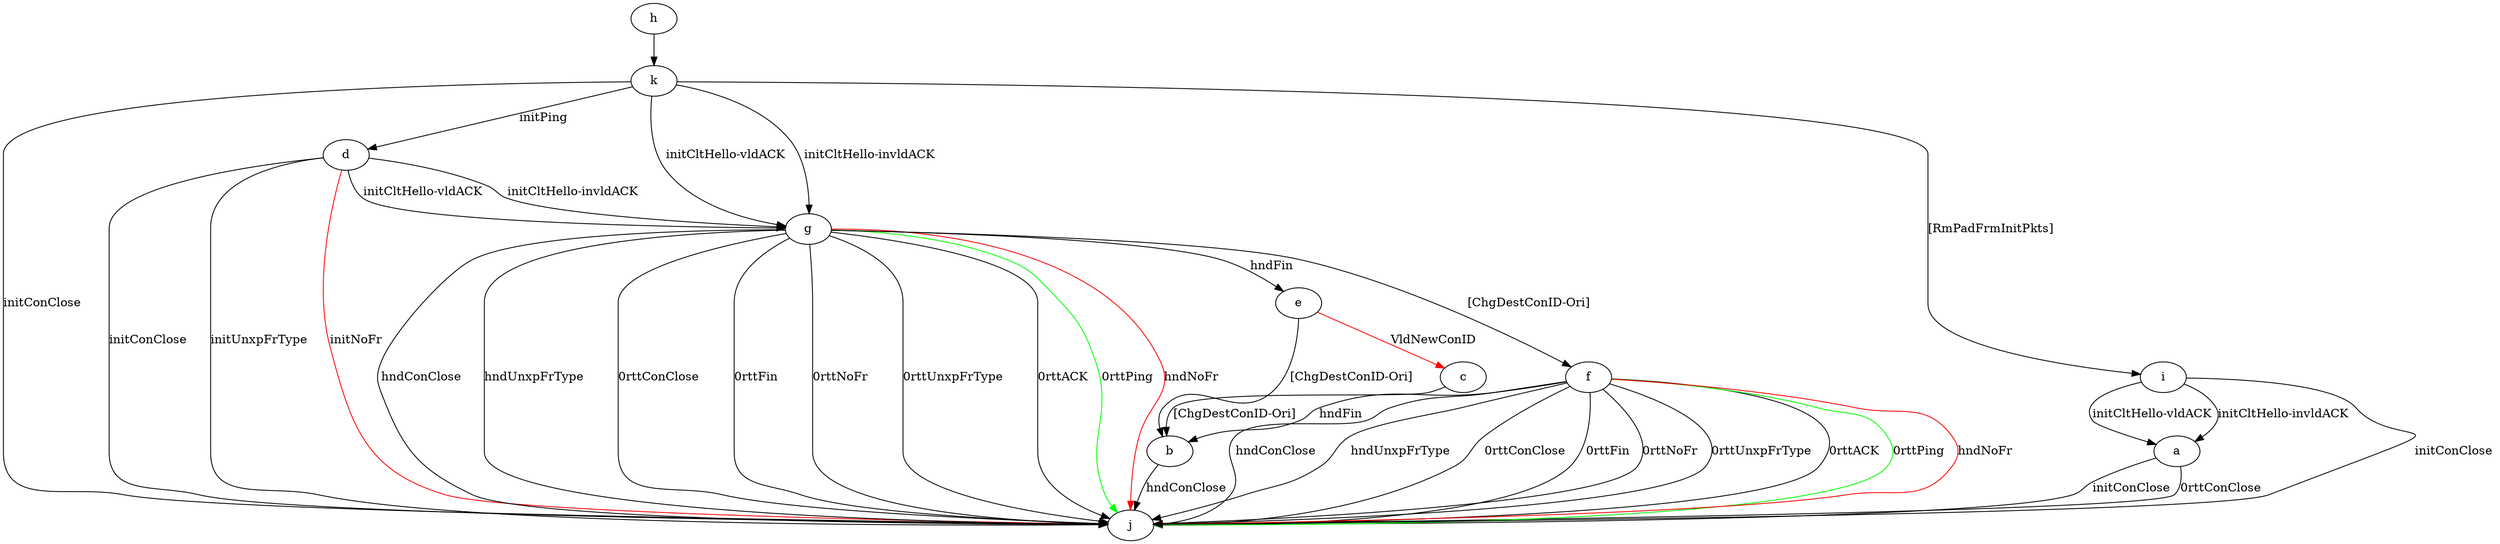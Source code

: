 digraph "" {
	a -> j	[key=0,
		label="initConClose "];
	a -> j	[key=1,
		label="0rttConClose "];
	b -> j	[key=0,
		label="hndConClose "];
	c -> b	[key=0,
		label="[ChgDestConID-Ori] "];
	d -> g	[key=0,
		label="initCltHello-vldACK "];
	d -> g	[key=1,
		label="initCltHello-invldACK "];
	d -> j	[key=0,
		label="initConClose "];
	d -> j	[key=1,
		label="initUnxpFrType "];
	d -> j	[key=2,
		color=red,
		label="initNoFr "];
	e -> b	[key=0,
		label="[ChgDestConID-Ori] "];
	e -> c	[key=0,
		color=red,
		label="VldNewConID "];
	f -> b	[key=0,
		label="hndFin "];
	f -> j	[key=0,
		label="hndConClose "];
	f -> j	[key=1,
		label="hndUnxpFrType "];
	f -> j	[key=2,
		label="0rttConClose "];
	f -> j	[key=3,
		label="0rttFin "];
	f -> j	[key=4,
		label="0rttNoFr "];
	f -> j	[key=5,
		label="0rttUnxpFrType "];
	f -> j	[key=6,
		label="0rttACK "];
	f -> j	[key=7,
		color=green,
		label="0rttPing "];
	f -> j	[key=8,
		color=red,
		label="hndNoFr "];
	g -> e	[key=0,
		label="hndFin "];
	g -> f	[key=0,
		label="[ChgDestConID-Ori] "];
	g -> j	[key=0,
		label="hndConClose "];
	g -> j	[key=1,
		label="hndUnxpFrType "];
	g -> j	[key=2,
		label="0rttConClose "];
	g -> j	[key=3,
		label="0rttFin "];
	g -> j	[key=4,
		label="0rttNoFr "];
	g -> j	[key=5,
		label="0rttUnxpFrType "];
	g -> j	[key=6,
		label="0rttACK "];
	g -> j	[key=7,
		color=green,
		label="0rttPing "];
	g -> j	[key=8,
		color=red,
		label="hndNoFr "];
	h -> k	[key=0];
	i -> a	[key=0,
		label="initCltHello-vldACK "];
	i -> a	[key=1,
		label="initCltHello-invldACK "];
	i -> j	[key=0,
		label="initConClose "];
	k -> d	[key=0,
		label="initPing "];
	k -> g	[key=0,
		label="initCltHello-vldACK "];
	k -> g	[key=1,
		label="initCltHello-invldACK "];
	k -> i	[key=0,
		label="[RmPadFrmInitPkts] "];
	k -> j	[key=0,
		label="initConClose "];
}
